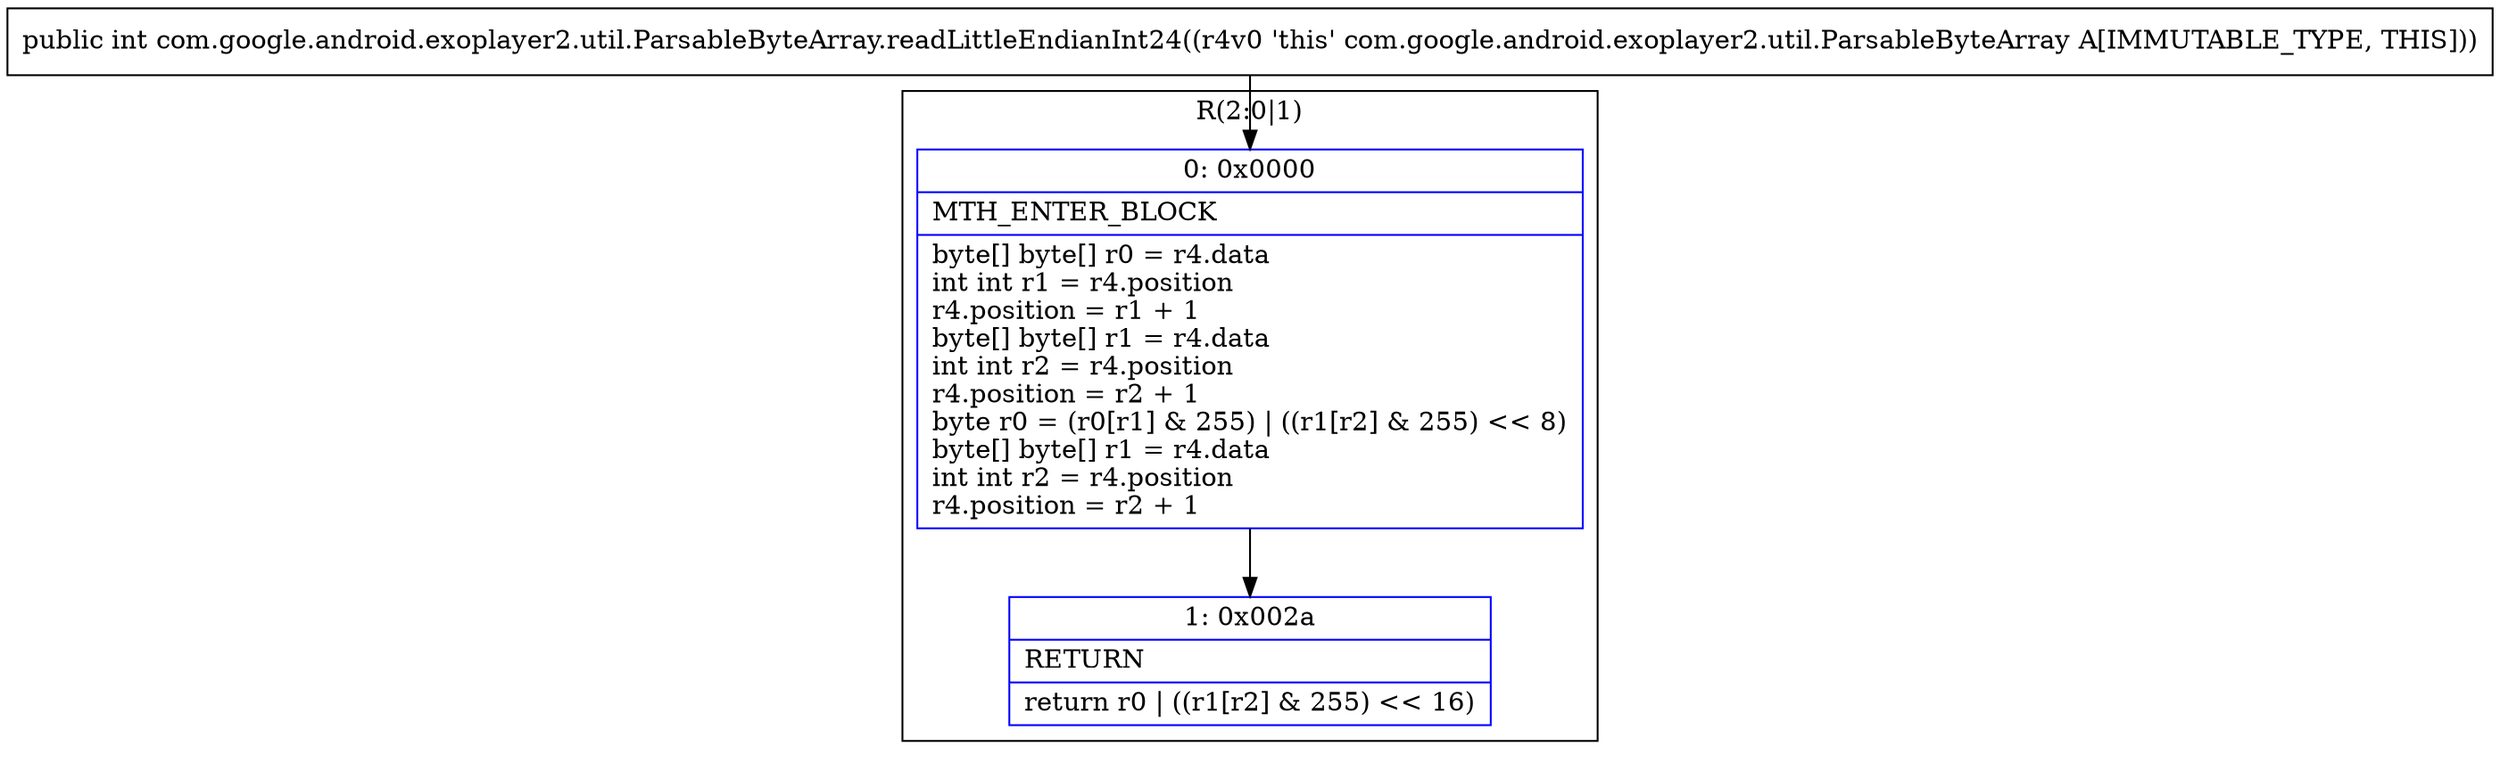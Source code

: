 digraph "CFG forcom.google.android.exoplayer2.util.ParsableByteArray.readLittleEndianInt24()I" {
subgraph cluster_Region_755009109 {
label = "R(2:0|1)";
node [shape=record,color=blue];
Node_0 [shape=record,label="{0\:\ 0x0000|MTH_ENTER_BLOCK\l|byte[] byte[] r0 = r4.data\lint int r1 = r4.position\lr4.position = r1 + 1\lbyte[] byte[] r1 = r4.data\lint int r2 = r4.position\lr4.position = r2 + 1\lbyte r0 = (r0[r1] & 255) \| ((r1[r2] & 255) \<\< 8)\lbyte[] byte[] r1 = r4.data\lint int r2 = r4.position\lr4.position = r2 + 1\l}"];
Node_1 [shape=record,label="{1\:\ 0x002a|RETURN\l|return r0 \| ((r1[r2] & 255) \<\< 16)\l}"];
}
MethodNode[shape=record,label="{public int com.google.android.exoplayer2.util.ParsableByteArray.readLittleEndianInt24((r4v0 'this' com.google.android.exoplayer2.util.ParsableByteArray A[IMMUTABLE_TYPE, THIS])) }"];
MethodNode -> Node_0;
Node_0 -> Node_1;
}

